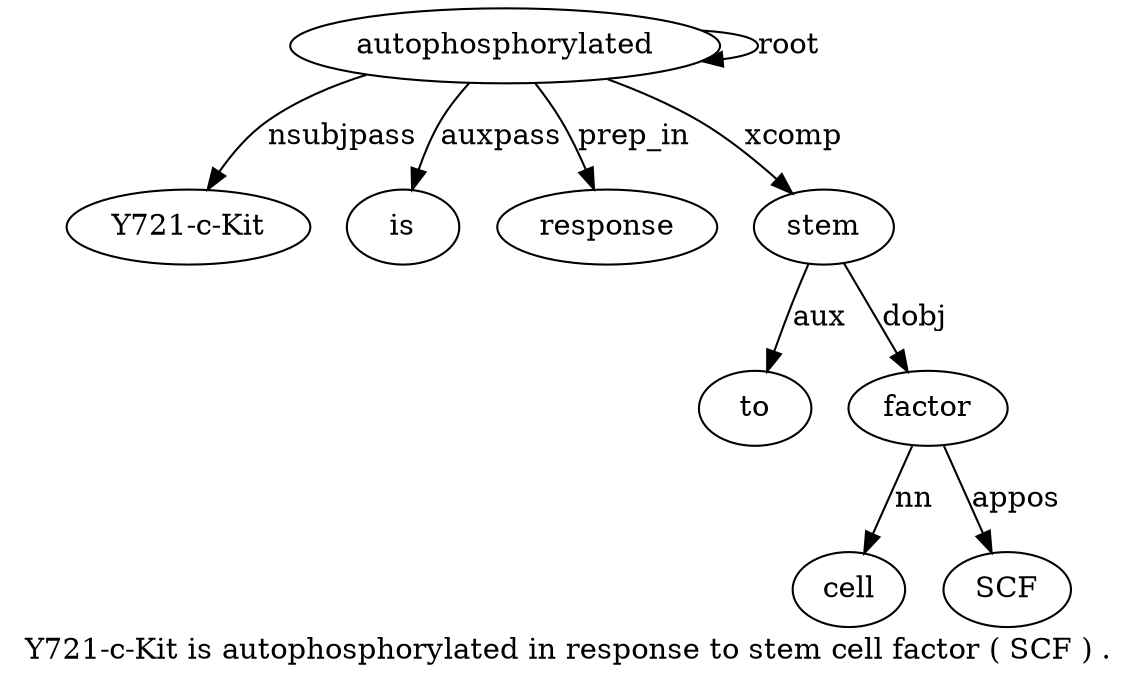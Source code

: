 digraph "Y721-c-Kit is autophosphorylated in response to stem cell factor ( SCF ) ." {
label="Y721-c-Kit is autophosphorylated in response to stem cell factor ( SCF ) .";
autophosphorylated3 [style=filled, fillcolor=white, label=autophosphorylated];
"Y721-c-Kit" [style=filled, fillcolor=white, label="Y721-c-Kit"];
autophosphorylated3 -> "Y721-c-Kit"  [label=nsubjpass];
is2 [style=filled, fillcolor=white, label=is];
autophosphorylated3 -> is2  [label=auxpass];
autophosphorylated3 -> autophosphorylated3  [label=root];
response5 [style=filled, fillcolor=white, label=response];
autophosphorylated3 -> response5  [label=prep_in];
stem7 [style=filled, fillcolor=white, label=stem];
to6 [style=filled, fillcolor=white, label=to];
stem7 -> to6  [label=aux];
autophosphorylated3 -> stem7  [label=xcomp];
factor9 [style=filled, fillcolor=white, label=factor];
cell8 [style=filled, fillcolor=white, label=cell];
factor9 -> cell8  [label=nn];
stem7 -> factor9  [label=dobj];
SCF11 [style=filled, fillcolor=white, label=SCF];
factor9 -> SCF11  [label=appos];
}
